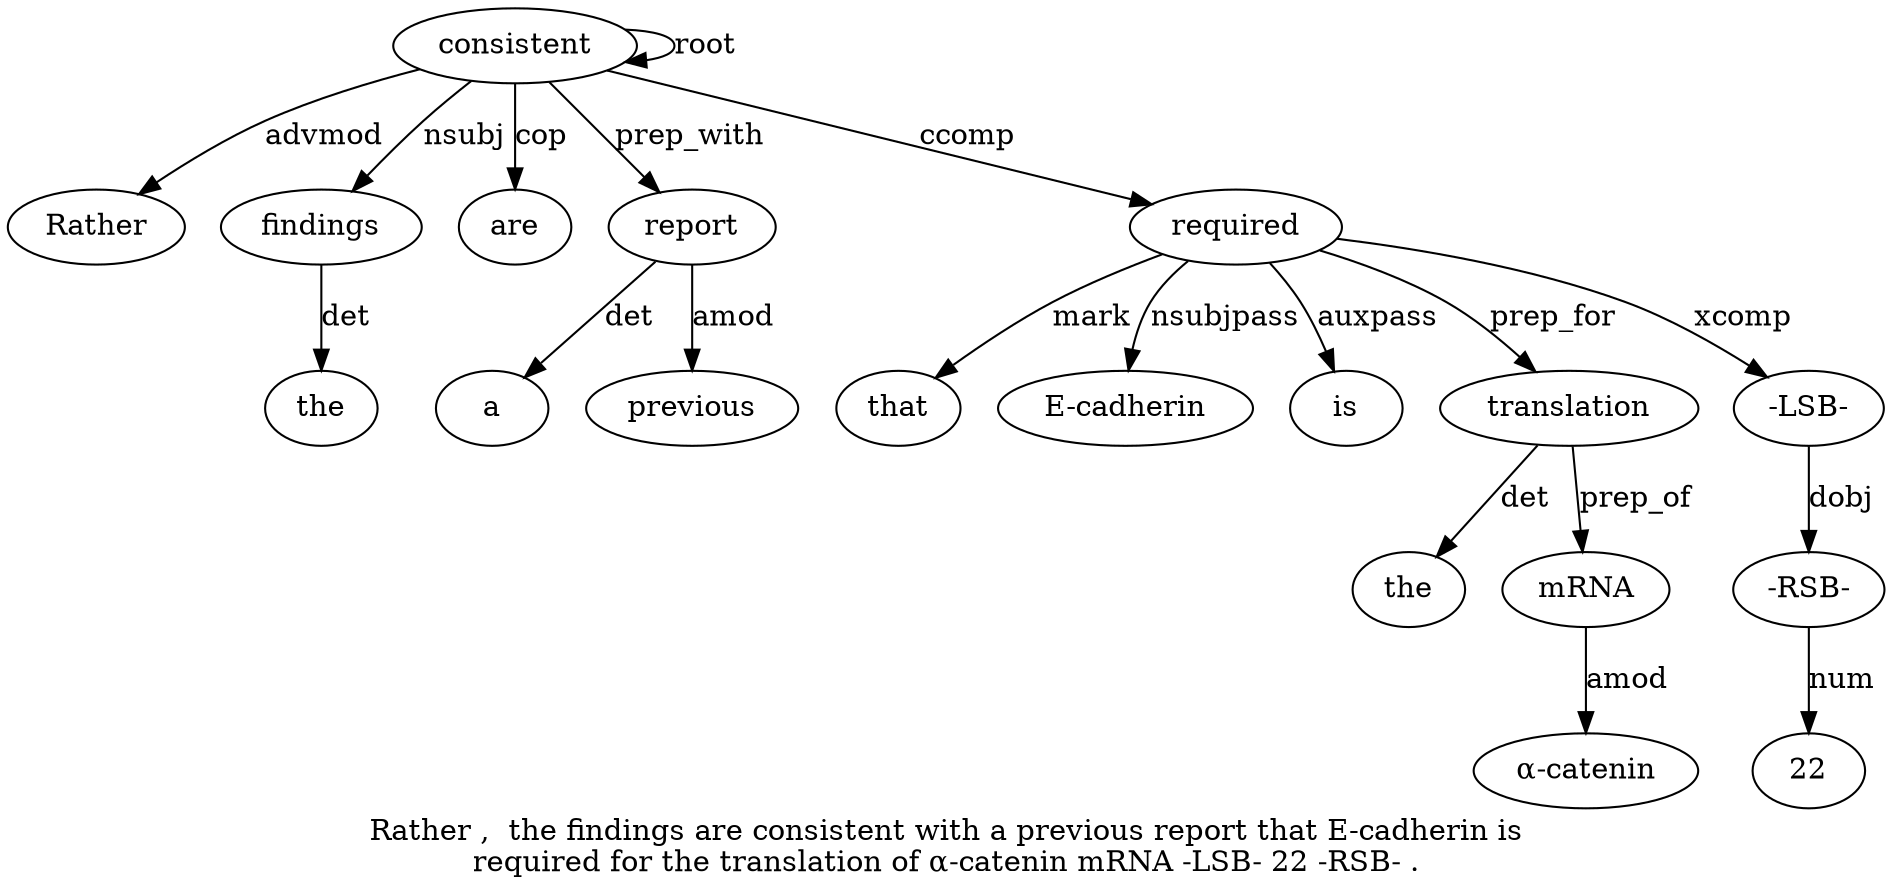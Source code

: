 digraph "Rather ,  the findings are consistent with a previous report that E-cadherin is required for the translation of α-catenin mRNA -LSB- 22 -RSB- ." {
label="Rather ,  the findings are consistent with a previous report that E-cadherin is
required for the translation of α-catenin mRNA -LSB- 22 -RSB- .";
consistent6 [style=filled, fillcolor=white, label=consistent];
Rather1 [style=filled, fillcolor=white, label=Rather];
consistent6 -> Rather1  [label=advmod];
findings4 [style=filled, fillcolor=white, label=findings];
the3 [style=filled, fillcolor=white, label=the];
findings4 -> the3  [label=det];
consistent6 -> findings4  [label=nsubj];
are5 [style=filled, fillcolor=white, label=are];
consistent6 -> are5  [label=cop];
consistent6 -> consistent6  [label=root];
report10 [style=filled, fillcolor=white, label=report];
a8 [style=filled, fillcolor=white, label=a];
report10 -> a8  [label=det];
previous9 [style=filled, fillcolor=white, label=previous];
report10 -> previous9  [label=amod];
consistent6 -> report10  [label=prep_with];
required14 [style=filled, fillcolor=white, label=required];
that11 [style=filled, fillcolor=white, label=that];
required14 -> that11  [label=mark];
"E-cadherin12" [style=filled, fillcolor=white, label="E-cadherin"];
required14 -> "E-cadherin12"  [label=nsubjpass];
is13 [style=filled, fillcolor=white, label=is];
required14 -> is13  [label=auxpass];
consistent6 -> required14  [label=ccomp];
translation17 [style=filled, fillcolor=white, label=translation];
the16 [style=filled, fillcolor=white, label=the];
translation17 -> the16  [label=det];
required14 -> translation17  [label=prep_for];
mRNA20 [style=filled, fillcolor=white, label=mRNA];
"α-catenin19" [style=filled, fillcolor=white, label="α-catenin"];
mRNA20 -> "α-catenin19"  [label=amod];
translation17 -> mRNA20  [label=prep_of];
"-LSB-21" [style=filled, fillcolor=white, label="-LSB-"];
required14 -> "-LSB-21"  [label=xcomp];
"-RSB-23" [style=filled, fillcolor=white, label="-RSB-"];
22 [style=filled, fillcolor=white, label=22];
"-RSB-23" -> 22  [label=num];
"-LSB-21" -> "-RSB-23"  [label=dobj];
}
